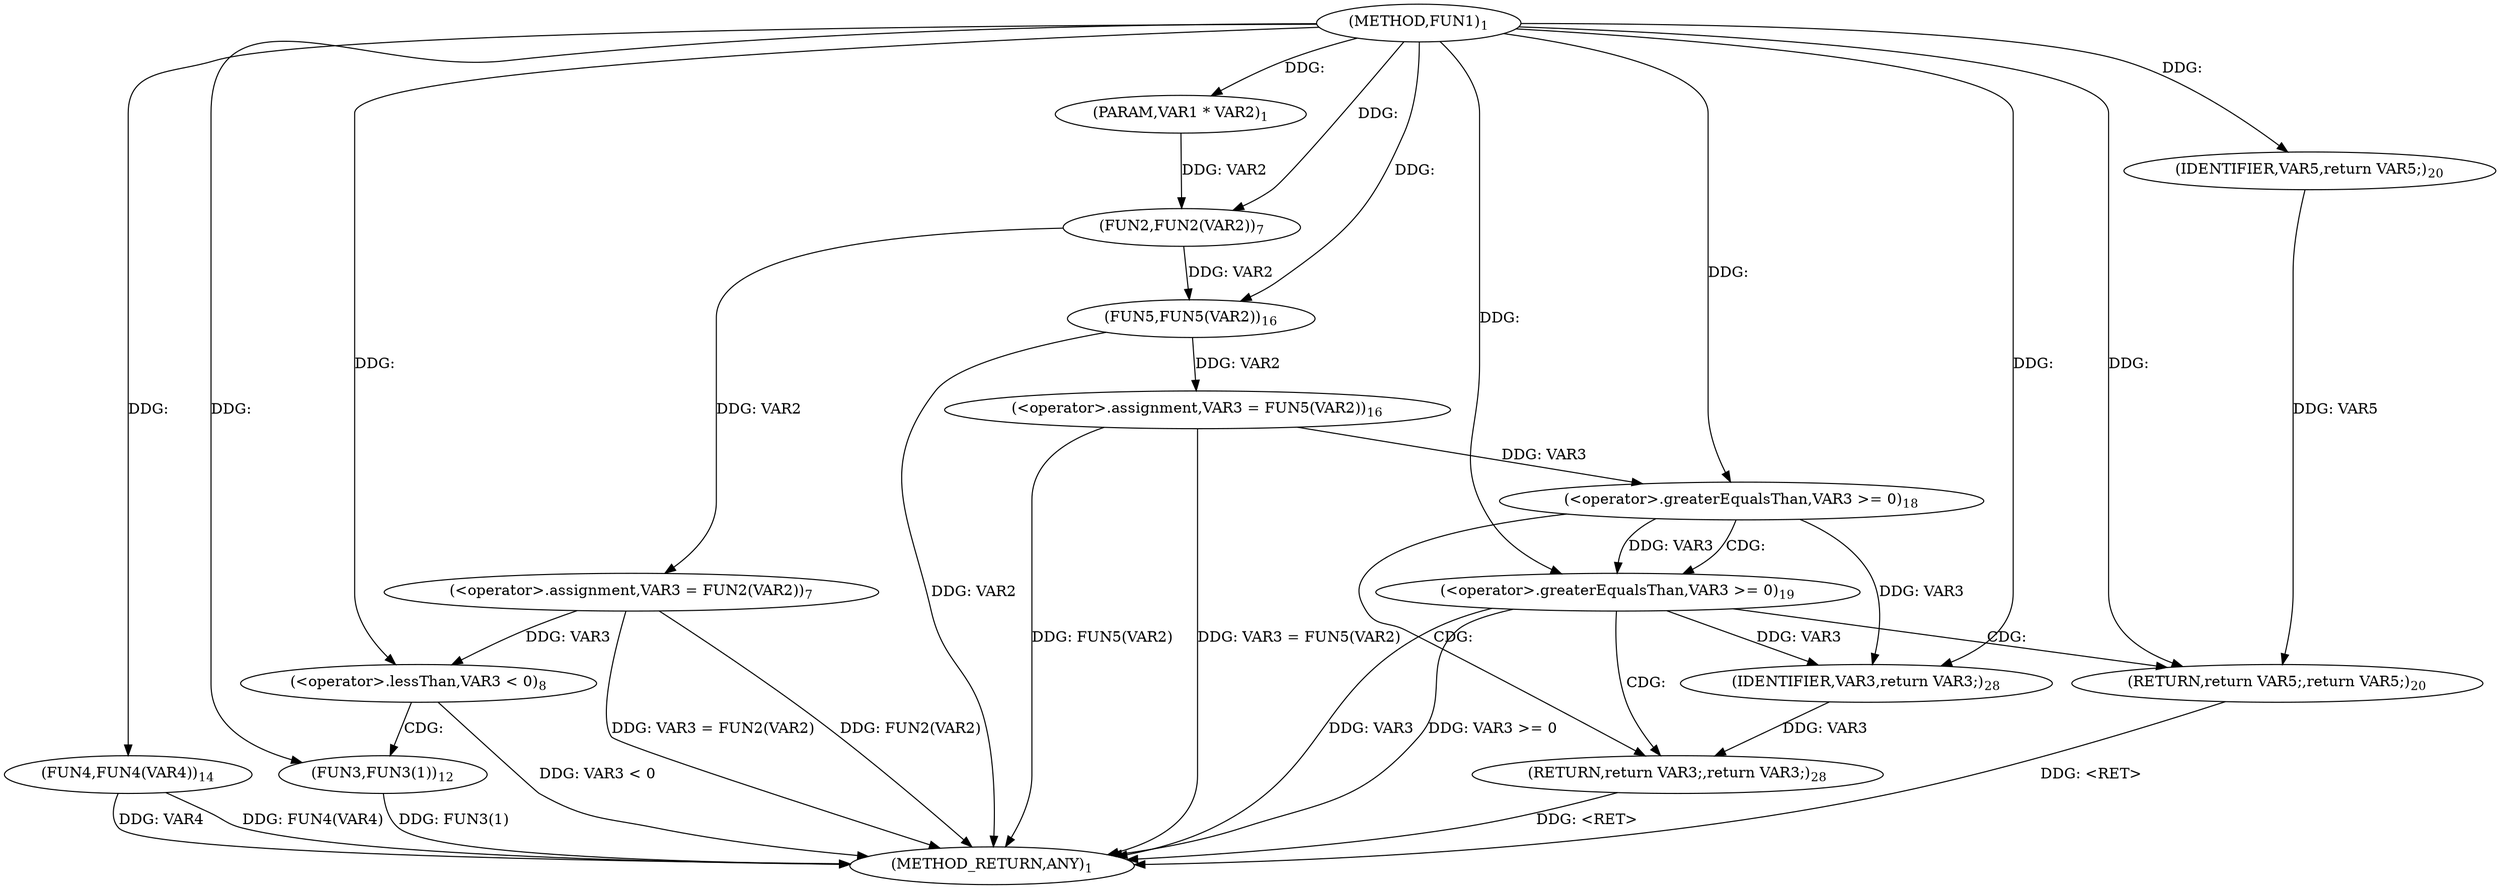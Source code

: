 digraph "FUN1" {  
"8" [label = <(METHOD,FUN1)<SUB>1</SUB>> ]
"43" [label = <(METHOD_RETURN,ANY)<SUB>1</SUB>> ]
"9" [label = <(PARAM,VAR1 * VAR2)<SUB>1</SUB>> ]
"12" [label = <(&lt;operator&gt;.assignment,VAR3 = FUN2(VAR2))<SUB>7</SUB>> ]
"23" [label = <(FUN4,FUN4(VAR4))<SUB>14</SUB>> ]
"25" [label = <(&lt;operator&gt;.assignment,VAR3 = FUN5(VAR2))<SUB>16</SUB>> ]
"41" [label = <(RETURN,return VAR3;,return VAR3;)<SUB>28</SUB>> ]
"17" [label = <(&lt;operator&gt;.lessThan,VAR3 &lt; 0)<SUB>8</SUB>> ]
"30" [label = <(&lt;operator&gt;.greaterEqualsThan,VAR3 &gt;= 0)<SUB>18</SUB>> ]
"42" [label = <(IDENTIFIER,VAR3,return VAR3;)<SUB>28</SUB>> ]
"14" [label = <(FUN2,FUN2(VAR2))<SUB>7</SUB>> ]
"21" [label = <(FUN3,FUN3(1))<SUB>12</SUB>> ]
"27" [label = <(FUN5,FUN5(VAR2))<SUB>16</SUB>> ]
"35" [label = <(&lt;operator&gt;.greaterEqualsThan,VAR3 &gt;= 0)<SUB>19</SUB>> ]
"39" [label = <(RETURN,return VAR5;,return VAR5;)<SUB>20</SUB>> ]
"40" [label = <(IDENTIFIER,VAR5,return VAR5;)<SUB>20</SUB>> ]
  "39" -> "43"  [ label = "DDG: &lt;RET&gt;"] 
  "41" -> "43"  [ label = "DDG: &lt;RET&gt;"] 
  "12" -> "43"  [ label = "DDG: FUN2(VAR2)"] 
  "12" -> "43"  [ label = "DDG: VAR3 = FUN2(VAR2)"] 
  "17" -> "43"  [ label = "DDG: VAR3 &lt; 0"] 
  "21" -> "43"  [ label = "DDG: FUN3(1)"] 
  "23" -> "43"  [ label = "DDG: FUN4(VAR4)"] 
  "27" -> "43"  [ label = "DDG: VAR2"] 
  "25" -> "43"  [ label = "DDG: FUN5(VAR2)"] 
  "25" -> "43"  [ label = "DDG: VAR3 = FUN5(VAR2)"] 
  "35" -> "43"  [ label = "DDG: VAR3"] 
  "35" -> "43"  [ label = "DDG: VAR3 &gt;= 0"] 
  "23" -> "43"  [ label = "DDG: VAR4"] 
  "8" -> "9"  [ label = "DDG: "] 
  "14" -> "12"  [ label = "DDG: VAR2"] 
  "27" -> "25"  [ label = "DDG: VAR2"] 
  "42" -> "41"  [ label = "DDG: VAR3"] 
  "8" -> "23"  [ label = "DDG: "] 
  "35" -> "42"  [ label = "DDG: VAR3"] 
  "30" -> "42"  [ label = "DDG: VAR3"] 
  "8" -> "42"  [ label = "DDG: "] 
  "9" -> "14"  [ label = "DDG: VAR2"] 
  "8" -> "14"  [ label = "DDG: "] 
  "12" -> "17"  [ label = "DDG: VAR3"] 
  "8" -> "17"  [ label = "DDG: "] 
  "14" -> "27"  [ label = "DDG: VAR2"] 
  "8" -> "27"  [ label = "DDG: "] 
  "25" -> "30"  [ label = "DDG: VAR3"] 
  "8" -> "30"  [ label = "DDG: "] 
  "8" -> "21"  [ label = "DDG: "] 
  "30" -> "35"  [ label = "DDG: VAR3"] 
  "8" -> "35"  [ label = "DDG: "] 
  "40" -> "39"  [ label = "DDG: VAR5"] 
  "8" -> "39"  [ label = "DDG: "] 
  "8" -> "40"  [ label = "DDG: "] 
  "17" -> "21"  [ label = "CDG: "] 
  "30" -> "41"  [ label = "CDG: "] 
  "30" -> "35"  [ label = "CDG: "] 
  "35" -> "41"  [ label = "CDG: "] 
  "35" -> "39"  [ label = "CDG: "] 
}
